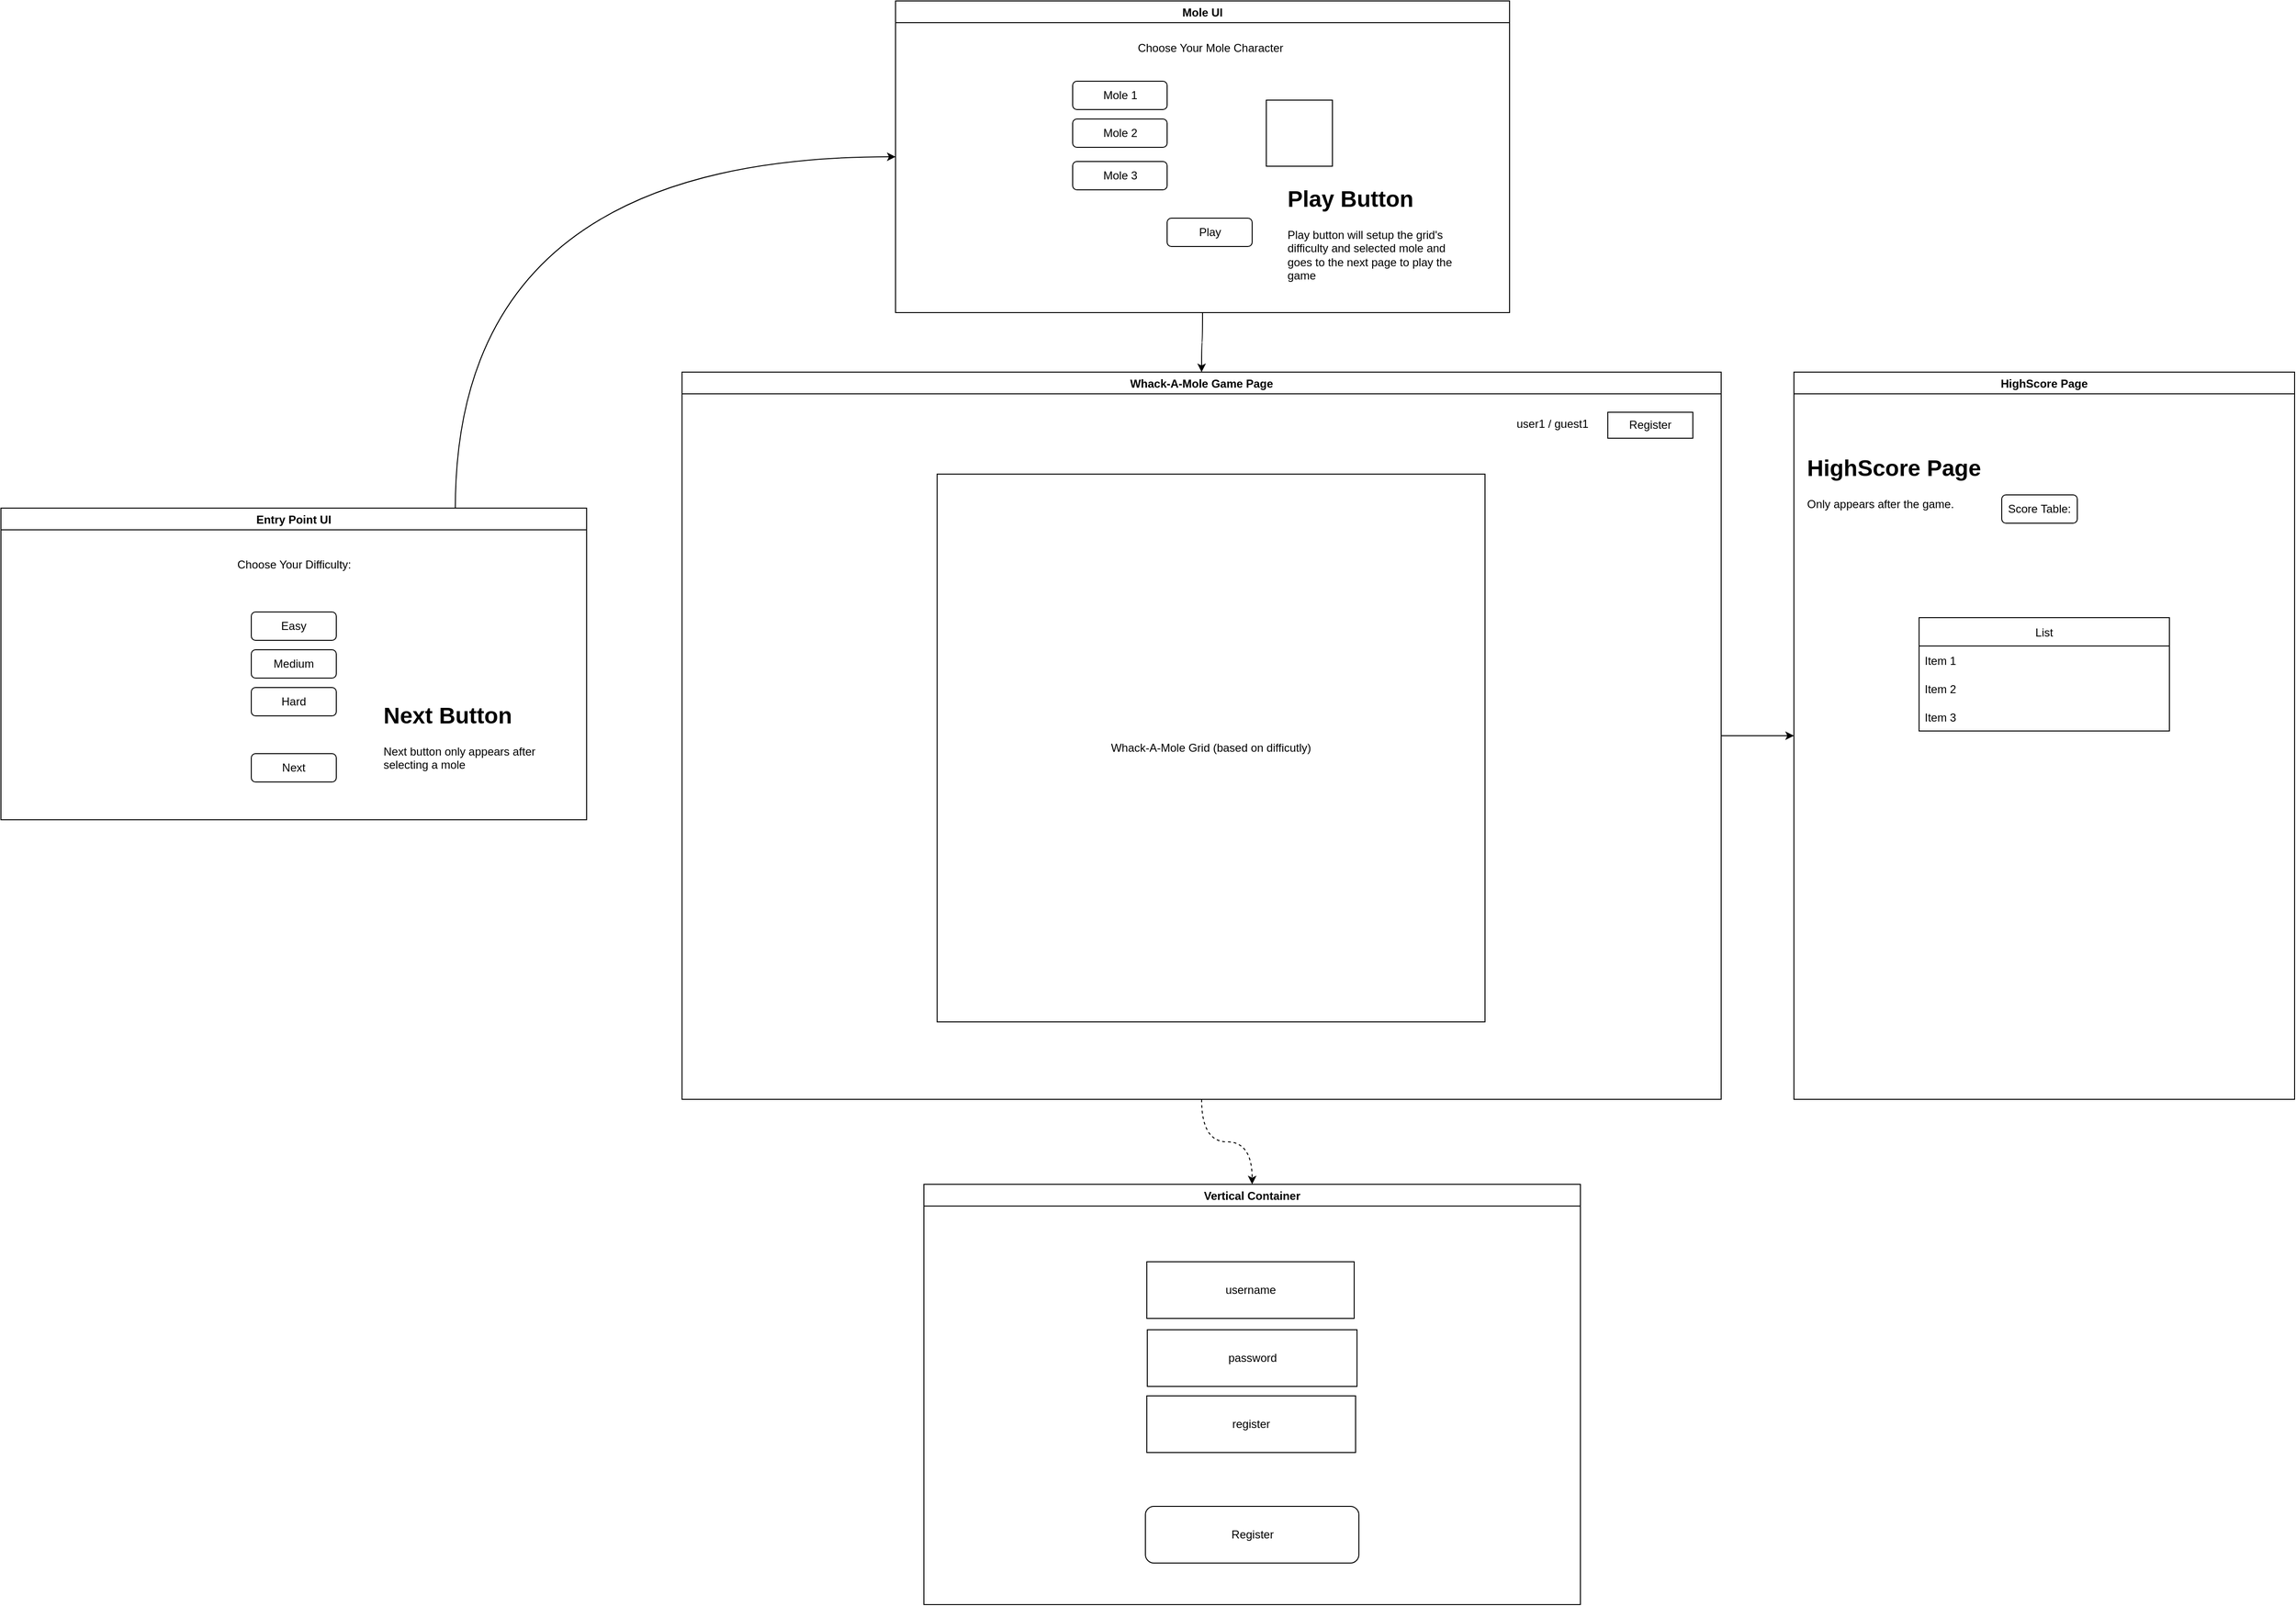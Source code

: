 <mxfile version="19.0.3" type="device"><diagram id="MxRJ4dE-4VNg3CdzQrfz" name="Page-1"><mxGraphModel dx="3601" dy="2864" grid="0" gridSize="10" guides="1" tooltips="1" connect="1" arrows="1" fold="1" page="1" pageScale="1" pageWidth="850" pageHeight="1100" math="0" shadow="0"><root><mxCell id="0"/><mxCell id="1" parent="0"/><mxCell id="irV7VvjmZYFYASoNBk4G-52" style="edgeStyle=orthogonalEdgeStyle;rounded=0;orthogonalLoop=1;jettySize=auto;html=1;entryX=0;entryY=0.5;entryDx=0;entryDy=0;curved=1;" edge="1" parent="1" source="irV7VvjmZYFYASoNBk4G-1" target="irV7VvjmZYFYASoNBk4G-44"><mxGeometry relative="1" as="geometry"/></mxCell><mxCell id="irV7VvjmZYFYASoNBk4G-60" style="rounded=0;orthogonalLoop=1;jettySize=auto;html=1;dashed=1;endArrow=classic;endFill=1;edgeStyle=orthogonalEdgeStyle;curved=1;" edge="1" parent="1" source="irV7VvjmZYFYASoNBk4G-1" target="irV7VvjmZYFYASoNBk4G-53"><mxGeometry relative="1" as="geometry"/></mxCell><mxCell id="irV7VvjmZYFYASoNBk4G-1" value="Whack-A-Mole Game Page" style="swimlane;" vertex="1" parent="1"><mxGeometry x="32" y="-87" width="1100" height="770" as="geometry"/></mxCell><mxCell id="irV7VvjmZYFYASoNBk4G-41" value="user1 / guest1" style="text;html=1;strokeColor=none;fillColor=none;align=center;verticalAlign=middle;whiteSpace=wrap;rounded=0;" vertex="1" parent="irV7VvjmZYFYASoNBk4G-1"><mxGeometry x="850" y="40" width="142.5" height="30" as="geometry"/></mxCell><mxCell id="irV7VvjmZYFYASoNBk4G-42" value="Register" style="rounded=0;whiteSpace=wrap;html=1;" vertex="1" parent="irV7VvjmZYFYASoNBk4G-1"><mxGeometry x="980" y="42.5" width="90" height="27.5" as="geometry"/></mxCell><mxCell id="irV7VvjmZYFYASoNBk4G-43" value="Whack-A-Mole Grid (based on difficutly)" style="whiteSpace=wrap;html=1;aspect=fixed;" vertex="1" parent="irV7VvjmZYFYASoNBk4G-1"><mxGeometry x="270" y="108" width="580" height="580" as="geometry"/></mxCell><mxCell id="irV7VvjmZYFYASoNBk4G-58" style="edgeStyle=orthogonalEdgeStyle;rounded=0;orthogonalLoop=1;jettySize=auto;html=1;entryX=0;entryY=0.5;entryDx=0;entryDy=0;curved=1;" edge="1" parent="1" source="irV7VvjmZYFYASoNBk4G-18" target="irV7VvjmZYFYASoNBk4G-27"><mxGeometry relative="1" as="geometry"><Array as="points"><mxPoint x="-208" y="-315"/></Array></mxGeometry></mxCell><mxCell id="irV7VvjmZYFYASoNBk4G-18" value="Entry Point UI" style="swimlane;" vertex="1" parent="1"><mxGeometry x="-689" y="57" width="620" height="330" as="geometry"/></mxCell><mxCell id="irV7VvjmZYFYASoNBk4G-19" value="Easy" style="rounded=1;whiteSpace=wrap;html=1;" vertex="1" parent="irV7VvjmZYFYASoNBk4G-18"><mxGeometry x="265" y="110" width="90" height="30" as="geometry"/></mxCell><mxCell id="irV7VvjmZYFYASoNBk4G-20" value="Hard" style="rounded=1;whiteSpace=wrap;html=1;" vertex="1" parent="irV7VvjmZYFYASoNBk4G-18"><mxGeometry x="265" y="190" width="90" height="30" as="geometry"/></mxCell><mxCell id="irV7VvjmZYFYASoNBk4G-21" value="Medium" style="rounded=1;whiteSpace=wrap;html=1;" vertex="1" parent="irV7VvjmZYFYASoNBk4G-18"><mxGeometry x="265" y="150" width="90" height="30" as="geometry"/></mxCell><mxCell id="irV7VvjmZYFYASoNBk4G-22" value="Choose Your Difficulty:" style="text;html=1;align=center;verticalAlign=middle;resizable=0;points=[];autosize=1;strokeColor=none;fillColor=none;" vertex="1" parent="irV7VvjmZYFYASoNBk4G-18"><mxGeometry x="240" y="50" width="140" height="20" as="geometry"/></mxCell><mxCell id="irV7VvjmZYFYASoNBk4G-37" value="Next" style="rounded=1;whiteSpace=wrap;html=1;" vertex="1" parent="irV7VvjmZYFYASoNBk4G-18"><mxGeometry x="265" y="260" width="90" height="30" as="geometry"/></mxCell><mxCell id="irV7VvjmZYFYASoNBk4G-36" value="&lt;h1&gt;Next Button&lt;/h1&gt;&lt;div&gt;Next button only appears after selecting a mole&lt;/div&gt;" style="text;html=1;strokeColor=none;fillColor=none;spacing=5;spacingTop=-20;whiteSpace=wrap;overflow=hidden;rounded=0;" vertex="1" parent="irV7VvjmZYFYASoNBk4G-18"><mxGeometry x="400" y="200" width="175" height="90" as="geometry"/></mxCell><mxCell id="irV7VvjmZYFYASoNBk4G-59" style="edgeStyle=orthogonalEdgeStyle;rounded=0;orthogonalLoop=1;jettySize=auto;html=1;curved=1;" edge="1" parent="1" source="irV7VvjmZYFYASoNBk4G-27" target="irV7VvjmZYFYASoNBk4G-1"><mxGeometry relative="1" as="geometry"/></mxCell><mxCell id="irV7VvjmZYFYASoNBk4G-27" value="Mole UI" style="swimlane;" vertex="1" parent="1"><mxGeometry x="258" y="-480" width="650" height="330" as="geometry"/></mxCell><mxCell id="irV7VvjmZYFYASoNBk4G-28" value="Mole 1" style="rounded=1;whiteSpace=wrap;html=1;" vertex="1" parent="irV7VvjmZYFYASoNBk4G-27"><mxGeometry x="187.5" y="85" width="100" height="30" as="geometry"/></mxCell><mxCell id="irV7VvjmZYFYASoNBk4G-29" value="Mole 2" style="rounded=1;whiteSpace=wrap;html=1;" vertex="1" parent="irV7VvjmZYFYASoNBk4G-27"><mxGeometry x="187.5" y="125" width="100" height="30" as="geometry"/></mxCell><mxCell id="irV7VvjmZYFYASoNBk4G-30" value="Mole 3" style="rounded=1;whiteSpace=wrap;html=1;" vertex="1" parent="irV7VvjmZYFYASoNBk4G-27"><mxGeometry x="187.5" y="170" width="100" height="30" as="geometry"/></mxCell><mxCell id="irV7VvjmZYFYASoNBk4G-31" value="Choose Your Mole Character" style="text;html=1;align=center;verticalAlign=middle;resizable=0;points=[];autosize=1;strokeColor=none;fillColor=none;" vertex="1" parent="irV7VvjmZYFYASoNBk4G-27"><mxGeometry x="247.5" y="40" width="170" height="20" as="geometry"/></mxCell><mxCell id="irV7VvjmZYFYASoNBk4G-34" value="" style="whiteSpace=wrap;html=1;aspect=fixed;" vertex="1" parent="irV7VvjmZYFYASoNBk4G-27"><mxGeometry x="392.5" y="105" width="70" height="70" as="geometry"/></mxCell><mxCell id="irV7VvjmZYFYASoNBk4G-35" value="Play" style="rounded=1;whiteSpace=wrap;html=1;" vertex="1" parent="irV7VvjmZYFYASoNBk4G-27"><mxGeometry x="287.5" y="230" width="90" height="30" as="geometry"/></mxCell><mxCell id="irV7VvjmZYFYASoNBk4G-38" value="&lt;h1&gt;Play Button&lt;/h1&gt;&lt;div&gt;Play button will setup the grid's difficulty and selected mole and goes to the next page to play the game&lt;/div&gt;" style="text;html=1;strokeColor=none;fillColor=none;spacing=5;spacingTop=-20;whiteSpace=wrap;overflow=hidden;rounded=0;" vertex="1" parent="irV7VvjmZYFYASoNBk4G-27"><mxGeometry x="410" y="190" width="185" height="120" as="geometry"/></mxCell><mxCell id="irV7VvjmZYFYASoNBk4G-44" value="HighScore Page" style="swimlane;" vertex="1" parent="1"><mxGeometry x="1209" y="-87" width="530" height="770" as="geometry"/></mxCell><mxCell id="irV7VvjmZYFYASoNBk4G-46" value="Score Table:" style="rounded=1;whiteSpace=wrap;html=1;" vertex="1" parent="irV7VvjmZYFYASoNBk4G-44"><mxGeometry x="220" y="130" width="80" height="30" as="geometry"/></mxCell><mxCell id="irV7VvjmZYFYASoNBk4G-47" value="List" style="swimlane;fontStyle=0;childLayout=stackLayout;horizontal=1;startSize=30;horizontalStack=0;resizeParent=1;resizeParentMax=0;resizeLast=0;collapsible=1;marginBottom=0;" vertex="1" parent="irV7VvjmZYFYASoNBk4G-44"><mxGeometry x="132.5" y="260" width="265" height="120" as="geometry"/></mxCell><mxCell id="irV7VvjmZYFYASoNBk4G-48" value="Item 1" style="text;strokeColor=none;fillColor=none;align=left;verticalAlign=middle;spacingLeft=4;spacingRight=4;overflow=hidden;points=[[0,0.5],[1,0.5]];portConstraint=eastwest;rotatable=0;" vertex="1" parent="irV7VvjmZYFYASoNBk4G-47"><mxGeometry y="30" width="265" height="30" as="geometry"/></mxCell><mxCell id="irV7VvjmZYFYASoNBk4G-49" value="Item 2" style="text;strokeColor=none;fillColor=none;align=left;verticalAlign=middle;spacingLeft=4;spacingRight=4;overflow=hidden;points=[[0,0.5],[1,0.5]];portConstraint=eastwest;rotatable=0;" vertex="1" parent="irV7VvjmZYFYASoNBk4G-47"><mxGeometry y="60" width="265" height="30" as="geometry"/></mxCell><mxCell id="irV7VvjmZYFYASoNBk4G-50" value="Item 3" style="text;strokeColor=none;fillColor=none;align=left;verticalAlign=middle;spacingLeft=4;spacingRight=4;overflow=hidden;points=[[0,0.5],[1,0.5]];portConstraint=eastwest;rotatable=0;" vertex="1" parent="irV7VvjmZYFYASoNBk4G-47"><mxGeometry y="90" width="265" height="30" as="geometry"/></mxCell><mxCell id="irV7VvjmZYFYASoNBk4G-45" value="&lt;h1&gt;HighScore Page&lt;/h1&gt;&lt;div&gt;&lt;span style=&quot;background-color: initial;&quot;&gt;Only appears after the game.&lt;/span&gt;&lt;br&gt;&lt;/div&gt;" style="text;html=1;strokeColor=none;fillColor=none;spacing=5;spacingTop=-20;whiteSpace=wrap;overflow=hidden;rounded=0;" vertex="1" parent="irV7VvjmZYFYASoNBk4G-44"><mxGeometry x="9" y="82" width="220" height="80" as="geometry"/></mxCell><mxCell id="irV7VvjmZYFYASoNBk4G-53" value="Vertical Container" style="swimlane;" vertex="1" parent="1"><mxGeometry x="288" y="773" width="695" height="445" as="geometry"/></mxCell><mxCell id="irV7VvjmZYFYASoNBk4G-55" value="username" style="rounded=0;whiteSpace=wrap;html=1;" vertex="1" parent="irV7VvjmZYFYASoNBk4G-53"><mxGeometry x="236" y="82" width="219.5" height="60" as="geometry"/></mxCell><mxCell id="irV7VvjmZYFYASoNBk4G-54" value="password" style="rounded=0;whiteSpace=wrap;html=1;" vertex="1" parent="irV7VvjmZYFYASoNBk4G-53"><mxGeometry x="236.5" y="154" width="222" height="60" as="geometry"/></mxCell><mxCell id="irV7VvjmZYFYASoNBk4G-56" value="register" style="rounded=0;whiteSpace=wrap;html=1;" vertex="1" parent="irV7VvjmZYFYASoNBk4G-53"><mxGeometry x="236" y="224" width="221" height="60" as="geometry"/></mxCell><mxCell id="irV7VvjmZYFYASoNBk4G-57" value="Register" style="rounded=1;whiteSpace=wrap;html=1;" vertex="1" parent="irV7VvjmZYFYASoNBk4G-53"><mxGeometry x="234.5" y="341" width="226" height="60" as="geometry"/></mxCell></root></mxGraphModel></diagram></mxfile>